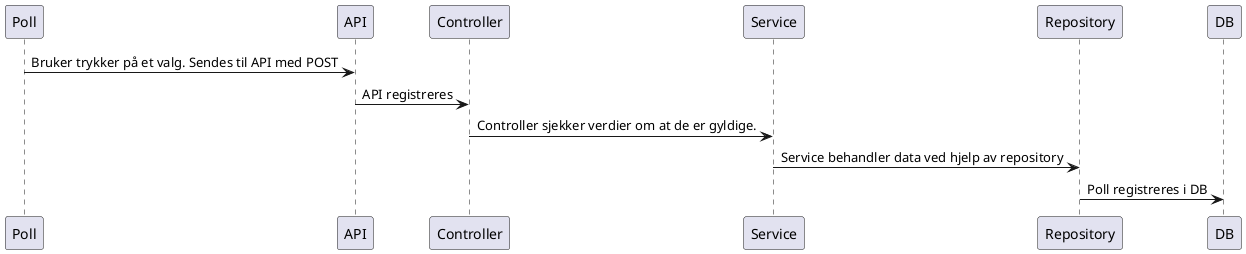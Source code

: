 @startuml flow
Poll -> API : Bruker trykker på et valg. Sendes til API med POST
API -> Controller : API registreres
Controller -> Service  : Controller sjekker verdier om at de er gyldige. 
Service -> Repository : Service behandler data ved hjelp av repository
Repository -> DB: Poll registreres i DB
@enduml
